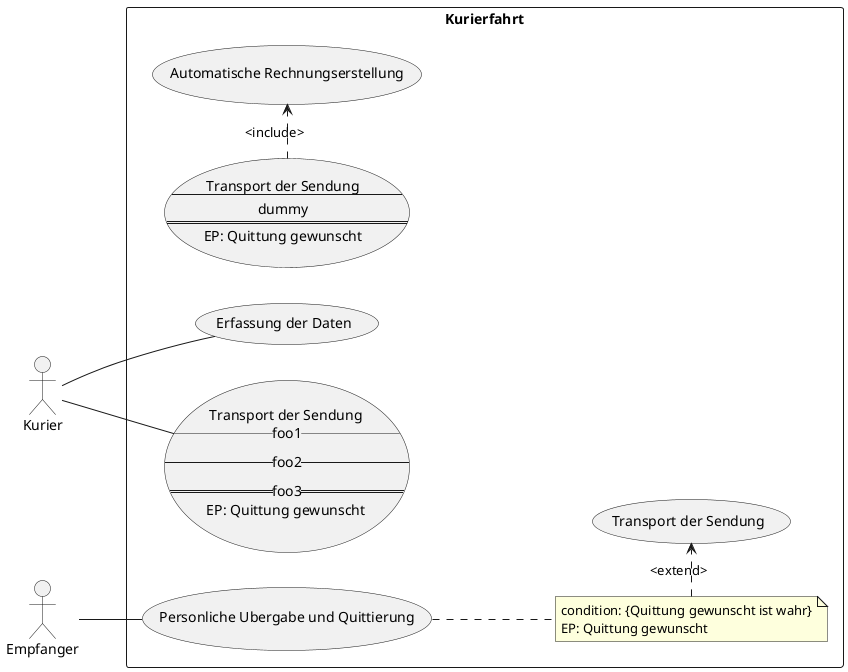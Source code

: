 {
  "sha1": "d2qgtg3mdhfpw4s870osz3ces2hr5gl",
  "insertion": {
    "when": "2024-06-01T09:03:02.449Z",
    "user": "plantuml@gmail.com"
  }
}
@startuml
left to right direction
skinparam packageStyle rect
actor Kurier
actor Empfanger
package Kurierfahrt{
  Kurier -- (Erfassung der Daten)
  Kurier -- (Transport der Sendung\n__foo1__\n--foo2--\n==foo3==\nEP: Quittung gewunscht)
  Empfanger -- (Personliche Ubergabe und Quittierung)
(Transport der Sendung\n----\ndummy\n====\nEP: Quittung gewunscht) .> (Automatische Rechnungserstellung) : <include>
note "condition: {Quittung gewunscht ist wahr}\nEP: Quittung gewunscht" as N
(Personliche Ubergabe und Quittierung) ... N
N.> (Transport der Sendung) : <extend>
}
@enduml
